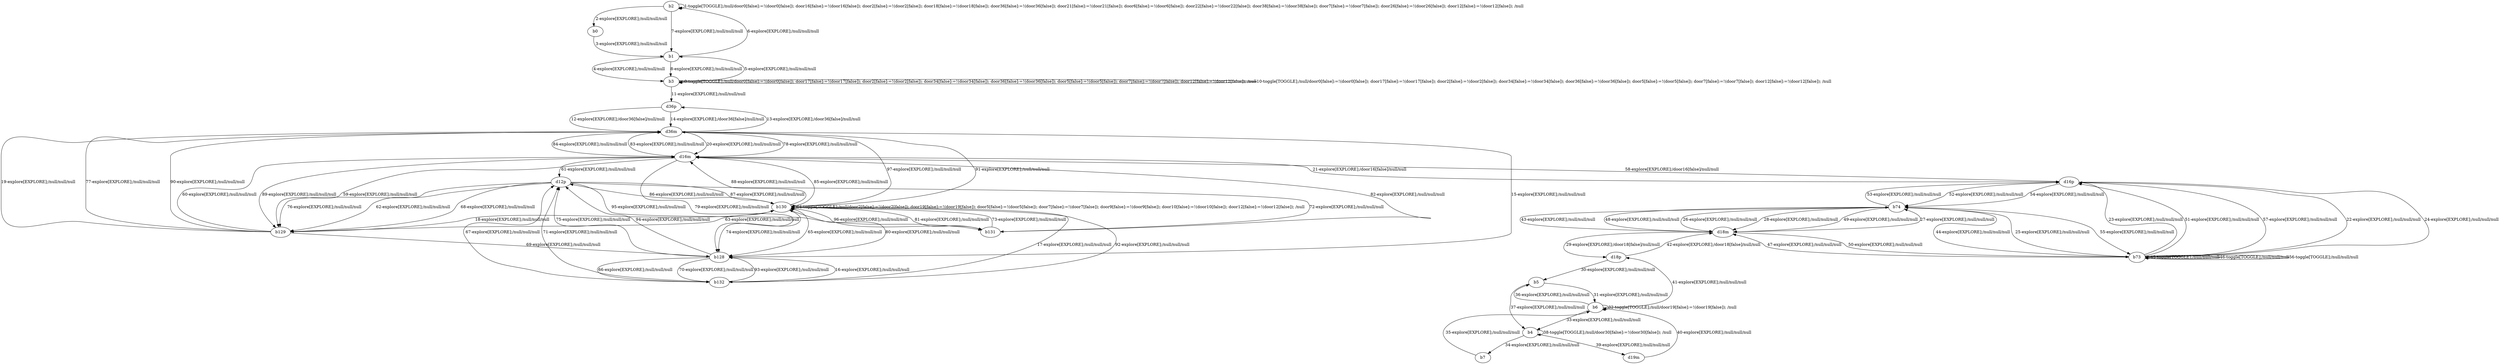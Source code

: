 # Total number of goals covered by this test: 2
# b5 --> b6
# b6 --> b6

digraph g {
"b2" -> "b2" [label = "1-toggle[TOGGLE];/null/door0[false]:=!(door0[false]); door16[false]:=!(door16[false]); door2[false]:=!(door2[false]); door18[false]:=!(door18[false]); door36[false]:=!(door36[false]); door21[false]:=!(door21[false]); door6[false]:=!(door6[false]); door22[false]:=!(door22[false]); door38[false]:=!(door38[false]); door7[false]:=!(door7[false]); door26[false]:=!(door26[false]); door12[false]:=!(door12[false]); /null"];
"b2" -> "b0" [label = "2-explore[EXPLORE];/null/null/null"];
"b0" -> "b1" [label = "3-explore[EXPLORE];/null/null/null"];
"b1" -> "b3" [label = "4-explore[EXPLORE];/null/null/null"];
"b3" -> "b1" [label = "5-explore[EXPLORE];/null/null/null"];
"b1" -> "b2" [label = "6-explore[EXPLORE];/null/null/null"];
"b2" -> "b1" [label = "7-explore[EXPLORE];/null/null/null"];
"b1" -> "b3" [label = "8-explore[EXPLORE];/null/null/null"];
"b3" -> "b3" [label = "9-toggle[TOGGLE];/null/door0[false]:=!(door0[false]); door17[false]:=!(door17[false]); door2[false]:=!(door2[false]); door34[false]:=!(door34[false]); door36[false]:=!(door36[false]); door5[false]:=!(door5[false]); door7[false]:=!(door7[false]); door12[false]:=!(door12[false]); /null"];
"b3" -> "b3" [label = "10-toggle[TOGGLE];/null/door0[false]:=!(door0[false]); door17[false]:=!(door17[false]); door2[false]:=!(door2[false]); door34[false]:=!(door34[false]); door36[false]:=!(door36[false]); door5[false]:=!(door5[false]); door7[false]:=!(door7[false]); door12[false]:=!(door12[false]); /null"];
"b3" -> "d36p" [label = "11-explore[EXPLORE];/null/null/null"];
"d36p" -> "d36m" [label = "12-explore[EXPLORE];/door36[false]/null/null"];
"d36m" -> "d36p" [label = "13-explore[EXPLORE];/door36[false]/null/null"];
"d36p" -> "d36m" [label = "14-explore[EXPLORE];/door36[false]/null/null"];
"d36m" -> "b128" [label = "15-explore[EXPLORE];/null/null/null"];
"b128" -> "b132" [label = "16-explore[EXPLORE];/null/null/null"];
"b132" -> "b130" [label = "17-explore[EXPLORE];/null/null/null"];
"b130" -> "b129" [label = "18-explore[EXPLORE];/null/null/null"];
"b129" -> "d36m" [label = "19-explore[EXPLORE];/null/null/null"];
"d36m" -> "d16m" [label = "20-explore[EXPLORE];/null/null/null"];
"d16m" -> "d16p" [label = "21-explore[EXPLORE];/door16[false]/null/null"];
"d16p" -> "b73" [label = "22-explore[EXPLORE];/null/null/null"];
"b73" -> "d16p" [label = "23-explore[EXPLORE];/null/null/null"];
"d16p" -> "b73" [label = "24-explore[EXPLORE];/null/null/null"];
"b73" -> "b74" [label = "25-explore[EXPLORE];/null/null/null"];
"b74" -> "d18m" [label = "26-explore[EXPLORE];/null/null/null"];
"d18m" -> "b74" [label = "27-explore[EXPLORE];/null/null/null"];
"b74" -> "d18m" [label = "28-explore[EXPLORE];/null/null/null"];
"d18m" -> "d18p" [label = "29-explore[EXPLORE];/door18[false]/null/null"];
"d18p" -> "b5" [label = "30-explore[EXPLORE];/null/null/null"];
"b5" -> "b6" [label = "31-explore[EXPLORE];/null/null/null"];
"b6" -> "b6" [label = "32-toggle[TOGGLE];/null/door19[false]:=!(door19[false]); /null"];
"b6" -> "b4" [label = "33-explore[EXPLORE];/null/null/null"];
"b4" -> "b7" [label = "34-explore[EXPLORE];/null/null/null"];
"b7" -> "b6" [label = "35-explore[EXPLORE];/null/null/null"];
"b6" -> "b5" [label = "36-explore[EXPLORE];/null/null/null"];
"b5" -> "b4" [label = "37-explore[EXPLORE];/null/null/null"];
"b4" -> "b4" [label = "38-toggle[TOGGLE];/null/door30[false]:=!(door30[false]); /null"];
"b4" -> "d19m" [label = "39-explore[EXPLORE];/null/null/null"];
"d19m" -> "b6" [label = "40-explore[EXPLORE];/null/null/null"];
"b6" -> "d18p" [label = "41-explore[EXPLORE];/null/null/null"];
"d18p" -> "d18m" [label = "42-explore[EXPLORE];/door18[false]/null/null"];
"d18m" -> "b74" [label = "43-explore[EXPLORE];/null/null/null"];
"b74" -> "b73" [label = "44-explore[EXPLORE];/null/null/null"];
"b73" -> "b73" [label = "45-toggle[TOGGLE];/null/null/null"];
"b73" -> "b73" [label = "46-toggle[TOGGLE];/null/null/null"];
"b73" -> "d18m" [label = "47-explore[EXPLORE];/null/null/null"];
"d18m" -> "b74" [label = "48-explore[EXPLORE];/null/null/null"];
"b74" -> "d18m" [label = "49-explore[EXPLORE];/null/null/null"];
"d18m" -> "b73" [label = "50-explore[EXPLORE];/null/null/null"];
"b73" -> "d16p" [label = "51-explore[EXPLORE];/null/null/null"];
"d16p" -> "b74" [label = "52-explore[EXPLORE];/null/null/null"];
"b74" -> "d16p" [label = "53-explore[EXPLORE];/null/null/null"];
"d16p" -> "b74" [label = "54-explore[EXPLORE];/null/null/null"];
"b74" -> "b73" [label = "55-explore[EXPLORE];/null/null/null"];
"b73" -> "b73" [label = "56-toggle[TOGGLE];/null/null/null"];
"b73" -> "d16p" [label = "57-explore[EXPLORE];/null/null/null"];
"d16p" -> "d16m" [label = "58-explore[EXPLORE];/door16[false]/null/null"];
"d16m" -> "b129" [label = "59-explore[EXPLORE];/null/null/null"];
"b129" -> "d16m" [label = "60-explore[EXPLORE];/null/null/null"];
"d16m" -> "d12p" [label = "61-explore[EXPLORE];/null/null/null"];
"d12p" -> "b129" [label = "62-explore[EXPLORE];/null/null/null"];
"b129" -> "b130" [label = "63-explore[EXPLORE];/null/null/null"];
"b130" -> "b130" [label = "64-toggle[TOGGLE];/null/door2[false]:=!(door2[false]); door19[false]:=!(door19[false]); door5[false]:=!(door5[false]); door7[false]:=!(door7[false]); door9[false]:=!(door9[false]); door10[false]:=!(door10[false]); door12[false]:=!(door12[false]); /null"];
"b130" -> "b128" [label = "65-explore[EXPLORE];/null/null/null"];
"b128" -> "b132" [label = "66-explore[EXPLORE];/null/null/null"];
"b132" -> "d12p" [label = "67-explore[EXPLORE];/null/null/null"];
"d12p" -> "b129" [label = "68-explore[EXPLORE];/null/null/null"];
"b129" -> "b128" [label = "69-explore[EXPLORE];/null/null/null"];
"b128" -> "b132" [label = "70-explore[EXPLORE];/null/null/null"];
"b132" -> "d12p" [label = "71-explore[EXPLORE];/null/null/null"];
"d12p" -> "b131" [label = "72-explore[EXPLORE];/null/null/null"];
"b131" -> "b130" [label = "73-explore[EXPLORE];/null/null/null"];
"b130" -> "b128" [label = "74-explore[EXPLORE];/null/null/null"];
"b128" -> "d12p" [label = "75-explore[EXPLORE];/null/null/null"];
"d12p" -> "b129" [label = "76-explore[EXPLORE];/null/null/null"];
"b129" -> "d36m" [label = "77-explore[EXPLORE];/null/null/null"];
"d36m" -> "d16m" [label = "78-explore[EXPLORE];/null/null/null"];
"d16m" -> "b128" [label = "79-explore[EXPLORE];/null/null/null"];
"b128" -> "b130" [label = "80-explore[EXPLORE];/null/null/null"];
"b130" -> "b131" [label = "81-explore[EXPLORE];/null/null/null"];
"b131" -> "d16m" [label = "82-explore[EXPLORE];/null/null/null"];
"d16m" -> "d36m" [label = "83-explore[EXPLORE];/null/null/null"];
"d36m" -> "d16m" [label = "84-explore[EXPLORE];/null/null/null"];
"d16m" -> "b130" [label = "85-explore[EXPLORE];/null/null/null"];
"b130" -> "d12p" [label = "86-explore[EXPLORE];/null/null/null"];
"d12p" -> "b130" [label = "87-explore[EXPLORE];/null/null/null"];
"b130" -> "d16m" [label = "88-explore[EXPLORE];/null/null/null"];
"d16m" -> "b129" [label = "89-explore[EXPLORE];/null/null/null"];
"b129" -> "d36m" [label = "90-explore[EXPLORE];/null/null/null"];
"d36m" -> "b130" [label = "91-explore[EXPLORE];/null/null/null"];
"b130" -> "b132" [label = "92-explore[EXPLORE];/null/null/null"];
"b132" -> "b128" [label = "93-explore[EXPLORE];/null/null/null"];
"b128" -> "d12p" [label = "94-explore[EXPLORE];/null/null/null"];
"d12p" -> "b131" [label = "95-explore[EXPLORE];/null/null/null"];
"b131" -> "b130" [label = "96-explore[EXPLORE];/null/null/null"];
"b130" -> "d36m" [label = "97-explore[EXPLORE];/null/null/null"];
}
